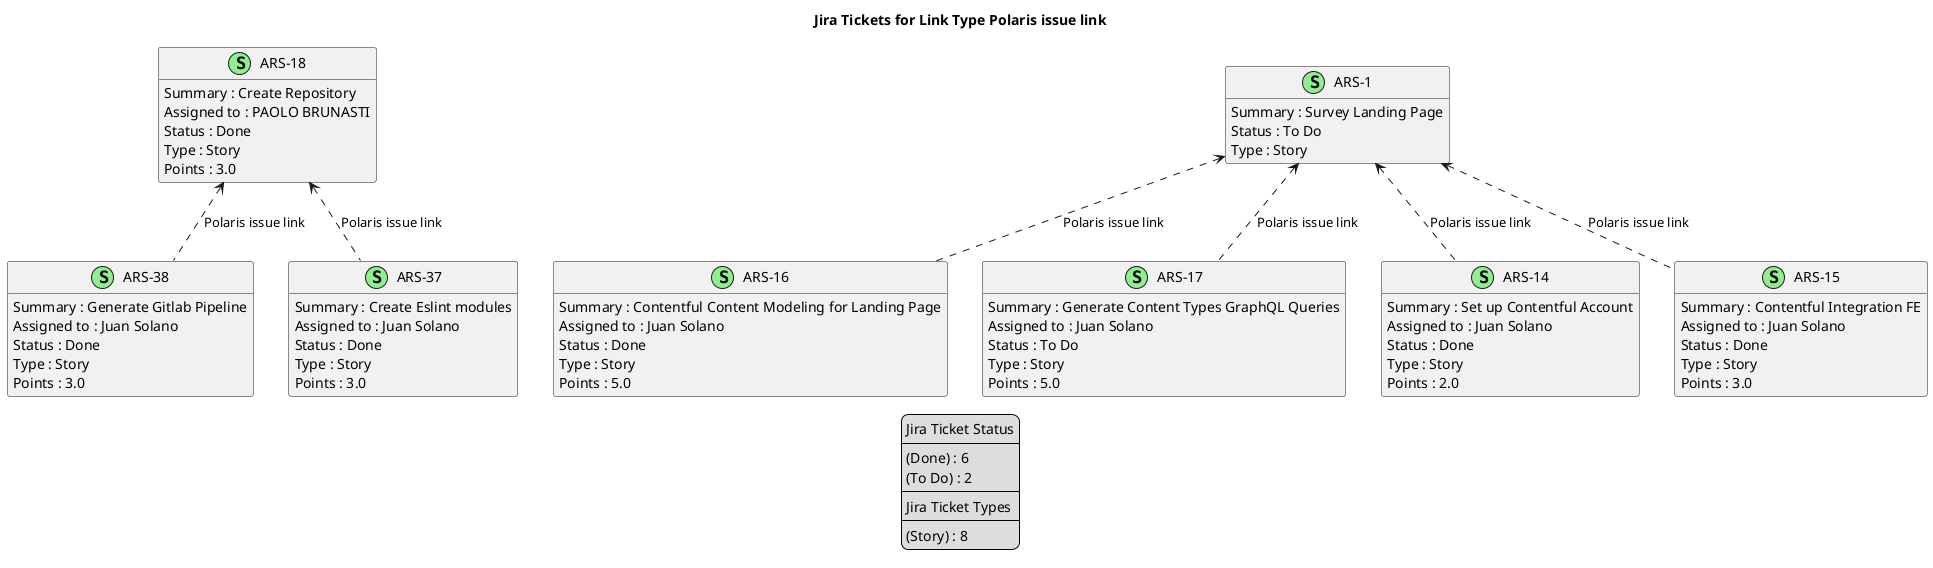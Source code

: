 @startuml
'https://plantuml.com/class-diagram

' GENERATE CLASS DIAGRAM ===========
' Generated at    : Tue May 14 12:25:21 CEST 2024

title Jira Tickets for Link Type Polaris issue link
hide empty members

legend
Jira Ticket Status
----
(Done) : 6
(To Do) : 2
----
Jira Ticket Types
----
(Story) : 8
end legend


' Tickets =======
class "ARS-38" << (S,lightgreen) >> {
  Summary : Generate Gitlab Pipeline
  Assigned to : Juan Solano
  Status : Done
  Type : Story
  Points : 3.0
}

class "ARS-16" << (S,lightgreen) >> {
  Summary : Contentful Content Modeling for Landing Page
  Assigned to : Juan Solano
  Status : Done
  Type : Story
  Points : 5.0
}

class "ARS-17" << (S,lightgreen) >> {
  Summary : Generate Content Types GraphQL Queries
  Assigned to : Juan Solano
  Status : To Do
  Type : Story
  Points : 5.0
}

class "ARS-18" << (S,lightgreen) >> {
  Summary : Create Repository
  Assigned to : PAOLO BRUNASTI
  Status : Done
  Type : Story
  Points : 3.0
}

class "ARS-14" << (S,lightgreen) >> {
  Summary : Set up Contentful Account
  Assigned to : Juan Solano
  Status : Done
  Type : Story
  Points : 2.0
}

class "ARS-37" << (S,lightgreen) >> {
  Summary : Create Eslint modules
  Assigned to : Juan Solano
  Status : Done
  Type : Story
  Points : 3.0
}

class "ARS-15" << (S,lightgreen) >> {
  Summary : Contentful Integration FE
  Assigned to : Juan Solano
  Status : Done
  Type : Story
  Points : 3.0
}

class "ARS-1" << (S,lightgreen) >> {
  Summary : Survey Landing Page
  Status : To Do
  Type : Story
}



' Links =======
"ARS-18" <.. "ARS-37" : Polaris issue link

"ARS-18" <.. "ARS-38" : Polaris issue link

"ARS-1" <.. "ARS-14" : Polaris issue link

"ARS-1" <.. "ARS-15" : Polaris issue link

"ARS-1" <.. "ARS-16" : Polaris issue link

"ARS-1" <.. "ARS-17" : Polaris issue link



@enduml
